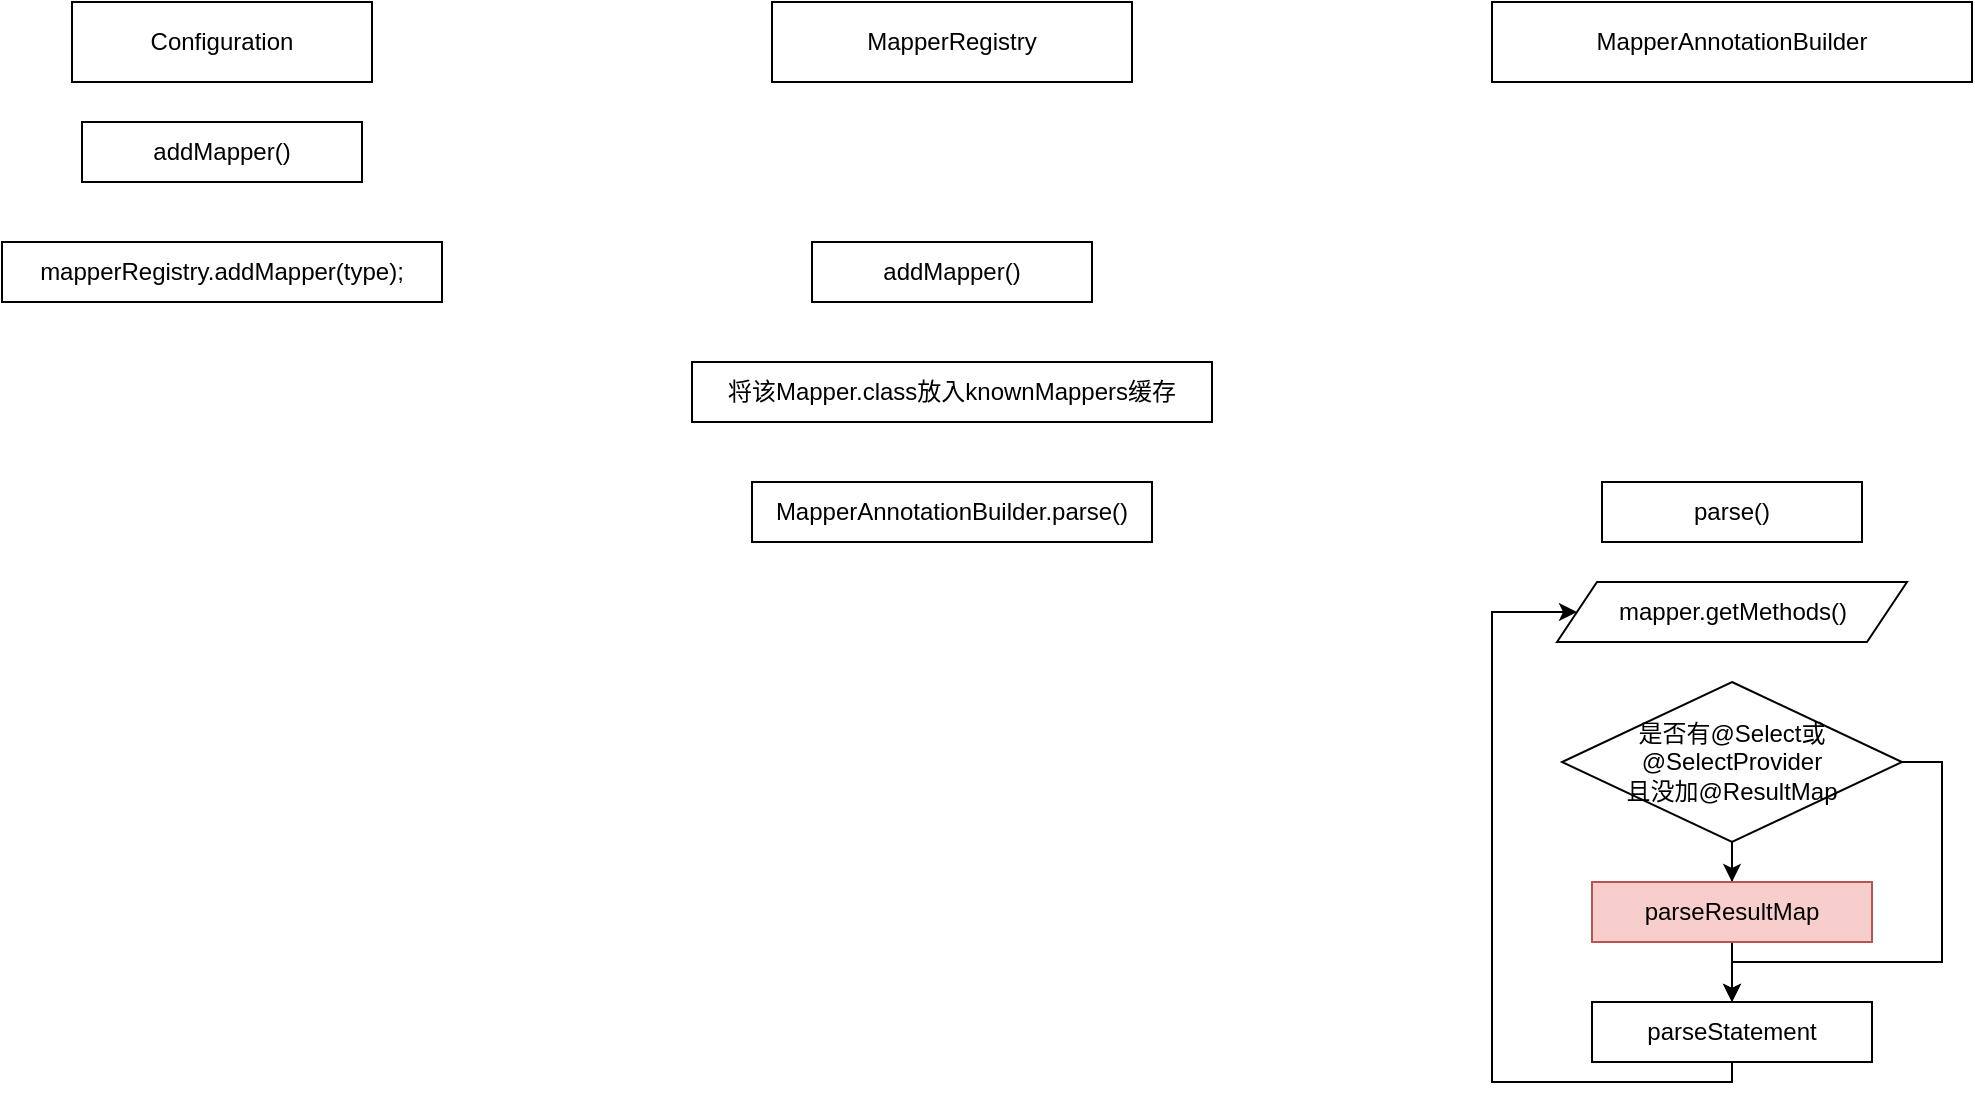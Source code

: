 <mxfile version="21.3.7" type="github">
  <diagram name="第 1 页" id="8moscndvdpV5RSmBcOwa">
    <mxGraphModel dx="1434" dy="764" grid="1" gridSize="10" guides="1" tooltips="1" connect="1" arrows="1" fold="1" page="1" pageScale="1" pageWidth="4681" pageHeight="3300" math="0" shadow="0">
      <root>
        <mxCell id="0" />
        <mxCell id="1" parent="0" />
        <mxCell id="LAEddHHhVlXlAhCUqJPJ-1" value="Configuration" style="rounded=0;whiteSpace=wrap;html=1;" vertex="1" parent="1">
          <mxGeometry x="220" y="40" width="150" height="40" as="geometry" />
        </mxCell>
        <mxCell id="LAEddHHhVlXlAhCUqJPJ-4" value="addMapper()" style="whiteSpace=wrap;html=1;" vertex="1" parent="1">
          <mxGeometry x="225" y="100" width="140" height="30" as="geometry" />
        </mxCell>
        <mxCell id="LAEddHHhVlXlAhCUqJPJ-5" value="mapperRegistry.addMapper(type);" style="whiteSpace=wrap;html=1;" vertex="1" parent="1">
          <mxGeometry x="185" y="160" width="220" height="30" as="geometry" />
        </mxCell>
        <mxCell id="LAEddHHhVlXlAhCUqJPJ-6" value="MapperRegistry" style="whiteSpace=wrap;html=1;" vertex="1" parent="1">
          <mxGeometry x="570" y="40" width="180" height="40" as="geometry" />
        </mxCell>
        <mxCell id="LAEddHHhVlXlAhCUqJPJ-7" value="addMapper()" style="whiteSpace=wrap;html=1;" vertex="1" parent="1">
          <mxGeometry x="590" y="160" width="140" height="30" as="geometry" />
        </mxCell>
        <mxCell id="LAEddHHhVlXlAhCUqJPJ-8" value="将该Mapper.class放入knownMappers缓存" style="whiteSpace=wrap;html=1;" vertex="1" parent="1">
          <mxGeometry x="530" y="220" width="260" height="30" as="geometry" />
        </mxCell>
        <mxCell id="LAEddHHhVlXlAhCUqJPJ-9" value="MapperAnnotationBuilder.parse()" style="whiteSpace=wrap;html=1;" vertex="1" parent="1">
          <mxGeometry x="560" y="280" width="200" height="30" as="geometry" />
        </mxCell>
        <mxCell id="LAEddHHhVlXlAhCUqJPJ-10" value="MapperAnnotationBuilder" style="whiteSpace=wrap;html=1;" vertex="1" parent="1">
          <mxGeometry x="930" y="40" width="240" height="40" as="geometry" />
        </mxCell>
        <mxCell id="LAEddHHhVlXlAhCUqJPJ-11" value="parse()" style="whiteSpace=wrap;html=1;" vertex="1" parent="1">
          <mxGeometry x="985" y="280" width="130" height="30" as="geometry" />
        </mxCell>
        <mxCell id="LAEddHHhVlXlAhCUqJPJ-12" value="mapper.getMethods()" style="shape=parallelogram;perimeter=parallelogramPerimeter;whiteSpace=wrap;html=1;fixedSize=1;" vertex="1" parent="1">
          <mxGeometry x="962.5" y="330" width="175" height="30" as="geometry" />
        </mxCell>
        <mxCell id="LAEddHHhVlXlAhCUqJPJ-16" style="edgeStyle=orthogonalEdgeStyle;rounded=0;orthogonalLoop=1;jettySize=auto;html=1;exitX=0.5;exitY=1;exitDx=0;exitDy=0;" edge="1" parent="1" source="LAEddHHhVlXlAhCUqJPJ-13" target="LAEddHHhVlXlAhCUqJPJ-14">
          <mxGeometry relative="1" as="geometry" />
        </mxCell>
        <mxCell id="LAEddHHhVlXlAhCUqJPJ-17" style="edgeStyle=orthogonalEdgeStyle;rounded=0;orthogonalLoop=1;jettySize=auto;html=1;exitX=1;exitY=0.5;exitDx=0;exitDy=0;entryX=0.5;entryY=0;entryDx=0;entryDy=0;" edge="1" parent="1" source="LAEddHHhVlXlAhCUqJPJ-13" target="LAEddHHhVlXlAhCUqJPJ-15">
          <mxGeometry relative="1" as="geometry">
            <Array as="points">
              <mxPoint x="1155" y="420" />
              <mxPoint x="1155" y="520" />
              <mxPoint x="1050" y="520" />
            </Array>
          </mxGeometry>
        </mxCell>
        <mxCell id="LAEddHHhVlXlAhCUqJPJ-13" value="是否有@Select或&lt;br&gt;@SelectProvider&lt;br&gt;且没加@ResultMap" style="rhombus;whiteSpace=wrap;html=1;" vertex="1" parent="1">
          <mxGeometry x="965" y="380" width="170" height="80" as="geometry" />
        </mxCell>
        <mxCell id="LAEddHHhVlXlAhCUqJPJ-18" style="edgeStyle=orthogonalEdgeStyle;rounded=0;orthogonalLoop=1;jettySize=auto;html=1;exitX=0.5;exitY=1;exitDx=0;exitDy=0;entryX=0.5;entryY=0;entryDx=0;entryDy=0;" edge="1" parent="1" source="LAEddHHhVlXlAhCUqJPJ-14" target="LAEddHHhVlXlAhCUqJPJ-15">
          <mxGeometry relative="1" as="geometry" />
        </mxCell>
        <mxCell id="LAEddHHhVlXlAhCUqJPJ-14" value="parseResultMap" style="whiteSpace=wrap;html=1;fillColor=#f8cecc;strokeColor=#b85450;" vertex="1" parent="1">
          <mxGeometry x="980" y="480" width="140" height="30" as="geometry" />
        </mxCell>
        <mxCell id="LAEddHHhVlXlAhCUqJPJ-19" style="edgeStyle=orthogonalEdgeStyle;rounded=0;orthogonalLoop=1;jettySize=auto;html=1;exitX=0.5;exitY=1;exitDx=0;exitDy=0;entryX=0;entryY=0.5;entryDx=0;entryDy=0;" edge="1" parent="1" source="LAEddHHhVlXlAhCUqJPJ-15" target="LAEddHHhVlXlAhCUqJPJ-12">
          <mxGeometry relative="1" as="geometry">
            <Array as="points">
              <mxPoint x="1050" y="580" />
              <mxPoint x="930" y="580" />
              <mxPoint x="930" y="345" />
            </Array>
          </mxGeometry>
        </mxCell>
        <mxCell id="LAEddHHhVlXlAhCUqJPJ-15" value="parseStatement" style="whiteSpace=wrap;html=1;" vertex="1" parent="1">
          <mxGeometry x="980" y="540" width="140" height="30" as="geometry" />
        </mxCell>
      </root>
    </mxGraphModel>
  </diagram>
</mxfile>
